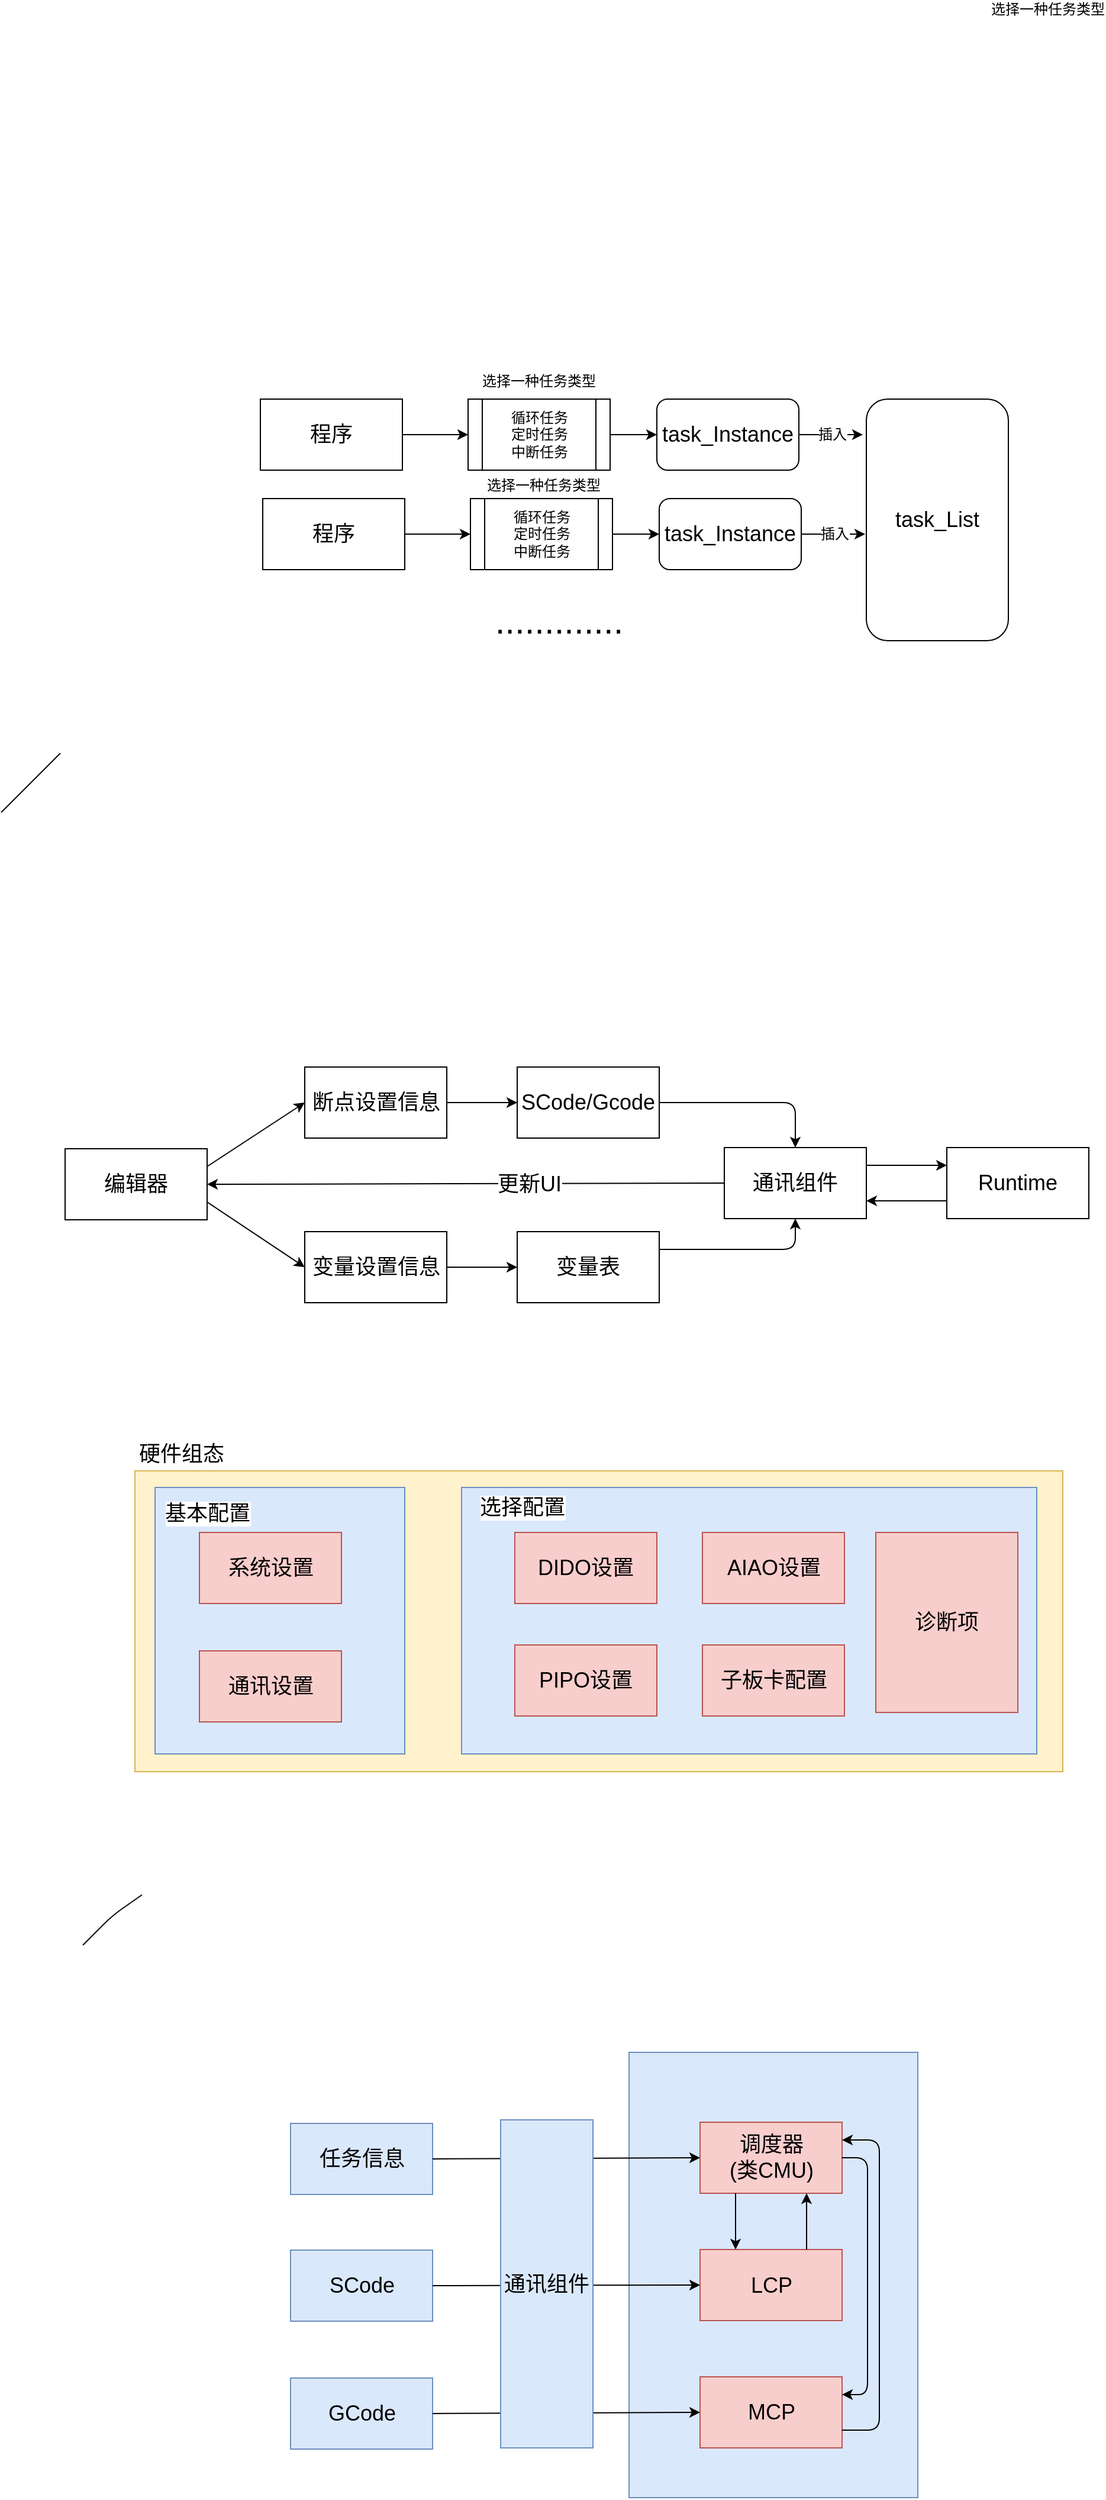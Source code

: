 <mxfile version="12.2.6" type="github" pages="1">
  <diagram id="iVK3ShdwLWbgninj1tHv" name="Page-1">
    <mxGraphModel dx="1488" dy="998" grid="0" gridSize="10" guides="1" tooltips="1" connect="1" arrows="1" fold="1" page="0" pageScale="1" pageWidth="827" pageHeight="1169" math="0" shadow="0">
      <root>
        <mxCell id="0"/>
        <mxCell id="1" parent="0"/>
        <mxCell id="r77TQMJBqD1MutyU2JvS-3" value="" style="rounded=0;whiteSpace=wrap;html=1;fillColor=#dae8fc;strokeColor=#6c8ebf;" vertex="1" parent="1">
          <mxGeometry x="269.5" y="1640" width="244" height="376" as="geometry"/>
        </mxCell>
        <mxCell id="p2M6NOosVOnFMMnS_r7A-87" value="" style="rounded=0;whiteSpace=wrap;html=1;fontSize=18;fillColor=#fff2cc;strokeColor=#d6b656;" parent="1" vertex="1">
          <mxGeometry x="-148" y="1149" width="784" height="254" as="geometry"/>
        </mxCell>
        <mxCell id="p2M6NOosVOnFMMnS_r7A-80" value="" style="rounded=0;whiteSpace=wrap;html=1;fontSize=18;fillColor=#dae8fc;strokeColor=#6c8ebf;" parent="1" vertex="1">
          <mxGeometry x="128" y="1163" width="486" height="225" as="geometry"/>
        </mxCell>
        <mxCell id="p2M6NOosVOnFMMnS_r7A-79" value="" style="rounded=0;whiteSpace=wrap;html=1;fontSize=18;fillColor=#dae8fc;strokeColor=#6c8ebf;" parent="1" vertex="1">
          <mxGeometry x="-131" y="1163" width="211" height="225" as="geometry"/>
        </mxCell>
        <mxCell id="p2M6NOosVOnFMMnS_r7A-1" value="&lt;font style=&quot;font-size: 18px;&quot;&gt;程序&lt;/font&gt;" style="rounded=0;whiteSpace=wrap;html=1;fontSize=18;" parent="1" vertex="1">
          <mxGeometry x="-42" y="244" width="120" height="60" as="geometry"/>
        </mxCell>
        <mxCell id="p2M6NOosVOnFMMnS_r7A-2" value="" style="endArrow=classic;html=1;exitX=1;exitY=0.5;exitDx=0;exitDy=0;entryX=0;entryY=0.5;entryDx=0;entryDy=0;" parent="1" source="p2M6NOosVOnFMMnS_r7A-11" target="p2M6NOosVOnFMMnS_r7A-5" edge="1">
          <mxGeometry width="50" height="50" relative="1" as="geometry">
            <mxPoint x="-42" y="375" as="sourcePoint"/>
            <mxPoint x="156" y="274" as="targetPoint"/>
          </mxGeometry>
        </mxCell>
        <mxCell id="p2M6NOosVOnFMMnS_r7A-5" value="task_Instance" style="rounded=1;whiteSpace=wrap;html=1;fontSize=18;" parent="1" vertex="1">
          <mxGeometry x="293" y="244" width="120" height="60" as="geometry"/>
        </mxCell>
        <mxCell id="p2M6NOosVOnFMMnS_r7A-11" value="&lt;div&gt;循环任务&lt;/div&gt;&lt;div&gt;定时任务&lt;/div&gt;&lt;div&gt;中断任务&lt;br&gt;&lt;/div&gt;" style="shape=process;whiteSpace=wrap;html=1;backgroundOutline=1;" parent="1" vertex="1">
          <mxGeometry x="133.5" y="244" width="120" height="60" as="geometry"/>
        </mxCell>
        <mxCell id="p2M6NOosVOnFMMnS_r7A-12" value="" style="endArrow=classic;html=1;exitX=1;exitY=0.5;exitDx=0;exitDy=0;entryX=0;entryY=0.5;entryDx=0;entryDy=0;" parent="1" source="p2M6NOosVOnFMMnS_r7A-1" target="p2M6NOosVOnFMMnS_r7A-11" edge="1">
          <mxGeometry width="50" height="50" relative="1" as="geometry">
            <mxPoint x="78" y="274" as="sourcePoint"/>
            <mxPoint x="217" y="274" as="targetPoint"/>
          </mxGeometry>
        </mxCell>
        <mxCell id="p2M6NOosVOnFMMnS_r7A-14" value="" style="endArrow=none;html=1;" parent="1" edge="1">
          <mxGeometry width="50" height="50" relative="1" as="geometry">
            <mxPoint x="-261" y="593" as="sourcePoint"/>
            <mxPoint x="-211" y="543" as="targetPoint"/>
          </mxGeometry>
        </mxCell>
        <mxCell id="p2M6NOosVOnFMMnS_r7A-16" value="选择一种任务类型" style="text;html=1;resizable=0;points=[];align=center;verticalAlign=middle;labelBackgroundColor=#ffffff;" parent="p2M6NOosVOnFMMnS_r7A-14" vertex="1" connectable="0">
          <mxGeometry x="0.5" y="4" relative="1" as="geometry">
            <mxPoint x="419.5" y="-324" as="offset"/>
          </mxGeometry>
        </mxCell>
        <mxCell id="p2M6NOosVOnFMMnS_r7A-37" value="&lt;font style=&quot;font-size: 30px&quot;&gt;.............&lt;/font&gt;" style="text;html=1;resizable=0;points=[];align=center;verticalAlign=middle;labelBackgroundColor=#ffffff;fontSize=18;" parent="p2M6NOosVOnFMMnS_r7A-14" vertex="1" connectable="0">
          <mxGeometry x="0.236" y="1" relative="1" as="geometry">
            <mxPoint x="441" y="-130.5" as="offset"/>
          </mxGeometry>
        </mxCell>
        <mxCell id="p2M6NOosVOnFMMnS_r7A-18" value="" style="endArrow=classic;html=1;exitX=1;exitY=0.5;exitDx=0;exitDy=0;" parent="1" edge="1">
          <mxGeometry width="50" height="50" relative="1" as="geometry">
            <mxPoint x="413.0" y="274" as="sourcePoint"/>
            <mxPoint x="467" y="274" as="targetPoint"/>
          </mxGeometry>
        </mxCell>
        <mxCell id="p2M6NOosVOnFMMnS_r7A-19" value="插入" style="text;html=1;resizable=0;points=[];align=center;verticalAlign=middle;labelBackgroundColor=#ffffff;" parent="p2M6NOosVOnFMMnS_r7A-18" vertex="1" connectable="0">
          <mxGeometry x="0.141" y="-1" relative="1" as="geometry">
            <mxPoint x="-3.5" y="-1" as="offset"/>
          </mxGeometry>
        </mxCell>
        <mxCell id="p2M6NOosVOnFMMnS_r7A-28" value="程序" style="rounded=0;whiteSpace=wrap;html=1;fontSize=18;" parent="1" vertex="1">
          <mxGeometry x="-40" y="328" width="120" height="60" as="geometry"/>
        </mxCell>
        <mxCell id="p2M6NOosVOnFMMnS_r7A-29" value="" style="endArrow=classic;html=1;exitX=1;exitY=0.5;exitDx=0;exitDy=0;entryX=0;entryY=0.5;entryDx=0;entryDy=0;" parent="1" source="p2M6NOosVOnFMMnS_r7A-31" target="p2M6NOosVOnFMMnS_r7A-30" edge="1">
          <mxGeometry width="50" height="50" relative="1" as="geometry">
            <mxPoint x="-40" y="459" as="sourcePoint"/>
            <mxPoint x="158" y="358" as="targetPoint"/>
          </mxGeometry>
        </mxCell>
        <mxCell id="p2M6NOosVOnFMMnS_r7A-30" value="task_Instance" style="rounded=1;whiteSpace=wrap;html=1;fontSize=18;" parent="1" vertex="1">
          <mxGeometry x="295" y="328" width="120" height="60" as="geometry"/>
        </mxCell>
        <mxCell id="p2M6NOosVOnFMMnS_r7A-31" value="&lt;div&gt;循环任务&lt;/div&gt;&lt;div&gt;定时任务&lt;/div&gt;&lt;div&gt;中断任务&lt;br&gt;&lt;/div&gt;" style="shape=process;whiteSpace=wrap;html=1;backgroundOutline=1;" parent="1" vertex="1">
          <mxGeometry x="135.5" y="328" width="120" height="60" as="geometry"/>
        </mxCell>
        <mxCell id="p2M6NOosVOnFMMnS_r7A-32" value="" style="endArrow=classic;html=1;exitX=1;exitY=0.5;exitDx=0;exitDy=0;entryX=0;entryY=0.5;entryDx=0;entryDy=0;" parent="1" source="p2M6NOosVOnFMMnS_r7A-28" target="p2M6NOosVOnFMMnS_r7A-31" edge="1">
          <mxGeometry width="50" height="50" relative="1" as="geometry">
            <mxPoint x="80" y="358" as="sourcePoint"/>
            <mxPoint x="219" y="358" as="targetPoint"/>
          </mxGeometry>
        </mxCell>
        <mxCell id="p2M6NOosVOnFMMnS_r7A-33" value="选择一种任务类型" style="text;html=1;resizable=0;points=[];align=center;verticalAlign=middle;labelBackgroundColor=#ffffff;" parent="1" vertex="1" connectable="0">
          <mxGeometry x="-80.779" y="560.122" as="geometry">
            <mxPoint x="278" y="-243" as="offset"/>
          </mxGeometry>
        </mxCell>
        <mxCell id="p2M6NOosVOnFMMnS_r7A-34" value="" style="endArrow=classic;html=1;exitX=1;exitY=0.5;exitDx=0;exitDy=0;" parent="1" edge="1">
          <mxGeometry width="50" height="50" relative="1" as="geometry">
            <mxPoint x="415.0" y="358.0" as="sourcePoint"/>
            <mxPoint x="469" y="358.0" as="targetPoint"/>
          </mxGeometry>
        </mxCell>
        <mxCell id="p2M6NOosVOnFMMnS_r7A-35" value="插入" style="text;html=1;resizable=0;points=[];align=center;verticalAlign=middle;labelBackgroundColor=#ffffff;" parent="p2M6NOosVOnFMMnS_r7A-34" vertex="1" connectable="0">
          <mxGeometry x="0.141" y="-1" relative="1" as="geometry">
            <mxPoint x="-3.5" y="-1" as="offset"/>
          </mxGeometry>
        </mxCell>
        <mxCell id="p2M6NOosVOnFMMnS_r7A-36" value="task_List" style="rounded=1;whiteSpace=wrap;html=1;fontSize=18;" parent="1" vertex="1">
          <mxGeometry x="470" y="244" width="120" height="204" as="geometry"/>
        </mxCell>
        <mxCell id="p2M6NOosVOnFMMnS_r7A-38" value="选择一种任务类型" style="text;html=1;resizable=0;points=[];align=center;verticalAlign=middle;labelBackgroundColor=#ffffff;" parent="1" vertex="1" connectable="0">
          <mxGeometry x="203.384" y="238.459" as="geometry">
            <mxPoint x="419.5" y="-324" as="offset"/>
          </mxGeometry>
        </mxCell>
        <mxCell id="p2M6NOosVOnFMMnS_r7A-39" value="选择一种任务类型" style="text;html=1;resizable=0;points=[];align=center;verticalAlign=middle;labelBackgroundColor=#ffffff;" parent="1" vertex="1" connectable="0">
          <mxGeometry x="203.384" y="238.459" as="geometry">
            <mxPoint x="419.5" y="-324" as="offset"/>
          </mxGeometry>
        </mxCell>
        <mxCell id="p2M6NOosVOnFMMnS_r7A-42" value="断点设置信息" style="rounded=0;whiteSpace=wrap;html=1;fontSize=18;" parent="1" vertex="1">
          <mxGeometry x="-4.5" y="808" width="120" height="60" as="geometry"/>
        </mxCell>
        <mxCell id="p2M6NOosVOnFMMnS_r7A-43" value="变量设置信息" style="rounded=0;whiteSpace=wrap;html=1;fontSize=18;" parent="1" vertex="1">
          <mxGeometry x="-4.5" y="947" width="120" height="60" as="geometry"/>
        </mxCell>
        <mxCell id="p2M6NOosVOnFMMnS_r7A-44" value="SCode/Gcode" style="rounded=0;whiteSpace=wrap;html=1;fontSize=18;" parent="1" vertex="1">
          <mxGeometry x="175" y="808" width="120" height="60" as="geometry"/>
        </mxCell>
        <mxCell id="p2M6NOosVOnFMMnS_r7A-45" value="变量表" style="rounded=0;whiteSpace=wrap;html=1;fontSize=18;" parent="1" vertex="1">
          <mxGeometry x="175" y="947" width="120" height="60" as="geometry"/>
        </mxCell>
        <mxCell id="p2M6NOosVOnFMMnS_r7A-46" value="通讯组件" style="rounded=0;whiteSpace=wrap;html=1;fontSize=18;" parent="1" vertex="1">
          <mxGeometry x="350" y="876" width="120" height="60" as="geometry"/>
        </mxCell>
        <mxCell id="p2M6NOosVOnFMMnS_r7A-47" value="Runtime" style="rounded=0;whiteSpace=wrap;html=1;fontSize=18;" parent="1" vertex="1">
          <mxGeometry x="538" y="876" width="120" height="60" as="geometry"/>
        </mxCell>
        <mxCell id="p2M6NOosVOnFMMnS_r7A-48" value="" style="endArrow=classic;html=1;fontSize=18;fontColor=#000000;exitX=1;exitY=0.5;exitDx=0;exitDy=0;entryX=0;entryY=0.5;entryDx=0;entryDy=0;" parent="1" source="p2M6NOosVOnFMMnS_r7A-42" target="p2M6NOosVOnFMMnS_r7A-44" edge="1">
          <mxGeometry width="50" height="50" relative="1" as="geometry">
            <mxPoint x="-31" y="1036" as="sourcePoint"/>
            <mxPoint x="19" y="986" as="targetPoint"/>
          </mxGeometry>
        </mxCell>
        <mxCell id="p2M6NOosVOnFMMnS_r7A-49" value="" style="endArrow=classic;html=1;fontSize=18;fontColor=#000000;exitX=1;exitY=0.5;exitDx=0;exitDy=0;" parent="1" source="p2M6NOosVOnFMMnS_r7A-43" target="p2M6NOosVOnFMMnS_r7A-45" edge="1">
          <mxGeometry width="50" height="50" relative="1" as="geometry">
            <mxPoint x="-31" y="1078" as="sourcePoint"/>
            <mxPoint x="19" y="1028" as="targetPoint"/>
          </mxGeometry>
        </mxCell>
        <mxCell id="p2M6NOosVOnFMMnS_r7A-50" value="" style="endArrow=classic;html=1;fontSize=18;fontColor=#000000;exitX=1;exitY=0.5;exitDx=0;exitDy=0;entryX=0.5;entryY=0;entryDx=0;entryDy=0;" parent="1" source="p2M6NOosVOnFMMnS_r7A-44" target="p2M6NOosVOnFMMnS_r7A-46" edge="1">
          <mxGeometry width="50" height="50" relative="1" as="geometry">
            <mxPoint x="125.5" y="848" as="sourcePoint"/>
            <mxPoint x="185" y="848" as="targetPoint"/>
            <Array as="points">
              <mxPoint x="410" y="838"/>
            </Array>
          </mxGeometry>
        </mxCell>
        <mxCell id="p2M6NOosVOnFMMnS_r7A-51" value="" style="endArrow=classic;html=1;fontSize=18;fontColor=#000000;exitX=1;exitY=0.25;exitDx=0;exitDy=0;entryX=0.5;entryY=1;entryDx=0;entryDy=0;" parent="1" source="p2M6NOosVOnFMMnS_r7A-45" target="p2M6NOosVOnFMMnS_r7A-46" edge="1">
          <mxGeometry width="50" height="50" relative="1" as="geometry">
            <mxPoint x="-31" y="1036" as="sourcePoint"/>
            <mxPoint x="19" y="986" as="targetPoint"/>
            <Array as="points">
              <mxPoint x="410" y="962"/>
            </Array>
          </mxGeometry>
        </mxCell>
        <mxCell id="p2M6NOosVOnFMMnS_r7A-53" value="" style="endArrow=classic;html=1;fontSize=18;fontColor=#000000;exitX=1;exitY=0.25;exitDx=0;exitDy=0;entryX=0;entryY=0.25;entryDx=0;entryDy=0;" parent="1" source="p2M6NOosVOnFMMnS_r7A-46" target="p2M6NOosVOnFMMnS_r7A-47" edge="1">
          <mxGeometry width="50" height="50" relative="1" as="geometry">
            <mxPoint x="-31" y="1036" as="sourcePoint"/>
            <mxPoint x="19" y="986" as="targetPoint"/>
          </mxGeometry>
        </mxCell>
        <mxCell id="p2M6NOosVOnFMMnS_r7A-54" value="" style="endArrow=classic;html=1;fontSize=18;fontColor=#000000;exitX=0;exitY=0.75;exitDx=0;exitDy=0;entryX=1;entryY=0.75;entryDx=0;entryDy=0;" parent="1" source="p2M6NOosVOnFMMnS_r7A-47" target="p2M6NOosVOnFMMnS_r7A-46" edge="1">
          <mxGeometry width="50" height="50" relative="1" as="geometry">
            <mxPoint x="480" y="897" as="sourcePoint"/>
            <mxPoint x="550" y="897" as="targetPoint"/>
          </mxGeometry>
        </mxCell>
        <mxCell id="p2M6NOosVOnFMMnS_r7A-59" value="编辑器" style="rounded=0;whiteSpace=wrap;html=1;fontSize=18;" parent="1" vertex="1">
          <mxGeometry x="-207" y="877" width="120" height="60" as="geometry"/>
        </mxCell>
        <mxCell id="p2M6NOosVOnFMMnS_r7A-61" value="" style="endArrow=classic;html=1;fontSize=18;fontColor=#000000;exitX=1;exitY=0.25;exitDx=0;exitDy=0;entryX=0;entryY=0.5;entryDx=0;entryDy=0;" parent="1" source="p2M6NOosVOnFMMnS_r7A-59" target="p2M6NOosVOnFMMnS_r7A-42" edge="1">
          <mxGeometry width="50" height="50" relative="1" as="geometry">
            <mxPoint x="305" y="972" as="sourcePoint"/>
            <mxPoint x="420" y="927" as="targetPoint"/>
            <Array as="points"/>
          </mxGeometry>
        </mxCell>
        <mxCell id="p2M6NOosVOnFMMnS_r7A-63" value="" style="endArrow=classic;html=1;fontSize=18;fontColor=#000000;exitX=1;exitY=0.75;exitDx=0;exitDy=0;entryX=0;entryY=0.5;entryDx=0;entryDy=0;" parent="1" source="p2M6NOosVOnFMMnS_r7A-59" target="p2M6NOosVOnFMMnS_r7A-43" edge="1">
          <mxGeometry width="50" height="50" relative="1" as="geometry">
            <mxPoint x="-77" y="902" as="sourcePoint"/>
            <mxPoint x="5.5" y="848" as="targetPoint"/>
            <Array as="points"/>
          </mxGeometry>
        </mxCell>
        <mxCell id="p2M6NOosVOnFMMnS_r7A-64" value="" style="endArrow=classic;html=1;fontSize=18;fontColor=#000000;exitX=0;exitY=0.5;exitDx=0;exitDy=0;entryX=1;entryY=0.5;entryDx=0;entryDy=0;" parent="1" source="p2M6NOosVOnFMMnS_r7A-46" target="p2M6NOosVOnFMMnS_r7A-59" edge="1">
          <mxGeometry width="50" height="50" relative="1" as="geometry">
            <mxPoint x="-261" y="1078" as="sourcePoint"/>
            <mxPoint x="-211" y="1028" as="targetPoint"/>
          </mxGeometry>
        </mxCell>
        <mxCell id="p2M6NOosVOnFMMnS_r7A-65" value="&lt;div&gt;更新UI&lt;/div&gt;" style="text;html=1;resizable=0;points=[];align=center;verticalAlign=middle;labelBackgroundColor=#ffffff;fontSize=18;fontColor=#000000;" parent="p2M6NOosVOnFMMnS_r7A-64" vertex="1" connectable="0">
          <mxGeometry x="-0.245" relative="1" as="geometry">
            <mxPoint as="offset"/>
          </mxGeometry>
        </mxCell>
        <mxCell id="p2M6NOosVOnFMMnS_r7A-67" value="通讯设置" style="rounded=0;whiteSpace=wrap;html=1;fontSize=18;fillColor=#f8cecc;strokeColor=#b85450;" parent="1" vertex="1">
          <mxGeometry x="-93.5" y="1301" width="120" height="60" as="geometry"/>
        </mxCell>
        <mxCell id="p2M6NOosVOnFMMnS_r7A-68" value="DIDO设置" style="rounded=0;whiteSpace=wrap;html=1;fontSize=18;fillColor=#f8cecc;strokeColor=#b85450;" parent="1" vertex="1">
          <mxGeometry x="173" y="1201" width="120" height="60" as="geometry"/>
        </mxCell>
        <mxCell id="p2M6NOosVOnFMMnS_r7A-69" value="PIPO设置" style="rounded=0;whiteSpace=wrap;html=1;fontSize=18;fillColor=#f8cecc;strokeColor=#b85450;" parent="1" vertex="1">
          <mxGeometry x="173" y="1296" width="120" height="60" as="geometry"/>
        </mxCell>
        <mxCell id="p2M6NOosVOnFMMnS_r7A-71" value="系统设置" style="rounded=0;whiteSpace=wrap;html=1;fontSize=18;fillColor=#f8cecc;strokeColor=#b85450;" parent="1" vertex="1">
          <mxGeometry x="-93.5" y="1201" width="120" height="60" as="geometry"/>
        </mxCell>
        <mxCell id="p2M6NOosVOnFMMnS_r7A-75" value="AIAO设置" style="rounded=0;whiteSpace=wrap;html=1;fontSize=18;fillColor=#f8cecc;strokeColor=#b85450;" parent="1" vertex="1">
          <mxGeometry x="331.5" y="1201" width="120" height="60" as="geometry"/>
        </mxCell>
        <mxCell id="p2M6NOosVOnFMMnS_r7A-76" value="子板卡配置" style="rounded=0;whiteSpace=wrap;html=1;fontSize=18;fillColor=#f8cecc;strokeColor=#b85450;" parent="1" vertex="1">
          <mxGeometry x="331.5" y="1296" width="120" height="60" as="geometry"/>
        </mxCell>
        <mxCell id="p2M6NOosVOnFMMnS_r7A-81" value="" style="endArrow=none;html=1;fontSize=18;fontColor=#000000;" parent="1" edge="1">
          <mxGeometry width="50" height="50" relative="1" as="geometry">
            <mxPoint x="-192" y="1549.5" as="sourcePoint"/>
            <mxPoint x="-142" y="1507" as="targetPoint"/>
            <Array as="points">
              <mxPoint x="-167" y="1524.5"/>
            </Array>
          </mxGeometry>
        </mxCell>
        <mxCell id="p2M6NOosVOnFMMnS_r7A-82" value="基本配置" style="text;html=1;resizable=0;points=[];align=center;verticalAlign=middle;labelBackgroundColor=#ffffff;fontSize=18;fontColor=#000000;" parent="p2M6NOosVOnFMMnS_r7A-81" vertex="1" connectable="0">
          <mxGeometry x="0.741" relative="1" as="geometry">
            <mxPoint x="61.5" y="-327" as="offset"/>
          </mxGeometry>
        </mxCell>
        <mxCell id="p2M6NOosVOnFMMnS_r7A-85" value="选择配置" style="text;html=1;resizable=0;points=[];align=center;verticalAlign=middle;labelBackgroundColor=#ffffff;fontSize=18;fontColor=#000000;" parent="p2M6NOosVOnFMMnS_r7A-81" vertex="1" connectable="0">
          <mxGeometry x="0.834" relative="1" as="geometry">
            <mxPoint x="325.5" y="-330.5" as="offset"/>
          </mxGeometry>
        </mxCell>
        <mxCell id="p2M6NOosVOnFMMnS_r7A-88" value="硬件组态" style="text;html=1;resizable=0;points=[];align=center;verticalAlign=middle;labelBackgroundColor=#ffffff;fontSize=18;fontColor=#000000;" parent="p2M6NOosVOnFMMnS_r7A-81" vertex="1" connectable="0">
          <mxGeometry x="0.812" y="1" relative="1" as="geometry">
            <mxPoint x="39" y="-375.5" as="offset"/>
          </mxGeometry>
        </mxCell>
        <mxCell id="p2M6NOosVOnFMMnS_r7A-90" value="诊断项" style="rounded=0;whiteSpace=wrap;html=1;fontSize=18;fillColor=#f8cecc;strokeColor=#b85450;" parent="1" vertex="1">
          <mxGeometry x="478" y="1201" width="120" height="152" as="geometry"/>
        </mxCell>
        <mxCell id="p2M6NOosVOnFMMnS_r7A-93" value="SCode" style="rounded=0;whiteSpace=wrap;html=1;fontSize=18;fillColor=#dae8fc;strokeColor=#6c8ebf;" parent="1" vertex="1">
          <mxGeometry x="-16.5" y="1807" width="120" height="60" as="geometry"/>
        </mxCell>
        <mxCell id="p2M6NOosVOnFMMnS_r7A-94" value="GCode" style="rounded=0;whiteSpace=wrap;html=1;fontSize=18;fillColor=#dae8fc;strokeColor=#6c8ebf;" parent="1" vertex="1">
          <mxGeometry x="-16.5" y="1915" width="120" height="60" as="geometry"/>
        </mxCell>
        <mxCell id="p2M6NOosVOnFMMnS_r7A-95" value="任务信息" style="rounded=0;whiteSpace=wrap;html=1;fontSize=18;fillColor=#dae8fc;strokeColor=#6c8ebf;" parent="1" vertex="1">
          <mxGeometry x="-16.5" y="1700" width="120" height="60" as="geometry"/>
        </mxCell>
        <mxCell id="p2M6NOosVOnFMMnS_r7A-96" value="&lt;div&gt;调度器&lt;/div&gt;&lt;div&gt;(类CMU)&lt;br&gt;&lt;/div&gt;" style="rounded=0;whiteSpace=wrap;html=1;fontSize=18;fillColor=#f8cecc;strokeColor=#b85450;" parent="1" vertex="1">
          <mxGeometry x="329.5" y="1699" width="120" height="60" as="geometry"/>
        </mxCell>
        <mxCell id="p2M6NOosVOnFMMnS_r7A-97" value="LCP" style="rounded=0;whiteSpace=wrap;html=1;fontSize=18;fillColor=#f8cecc;strokeColor=#b85450;" parent="1" vertex="1">
          <mxGeometry x="329.5" y="1806.5" width="120" height="60" as="geometry"/>
        </mxCell>
        <mxCell id="p2M6NOosVOnFMMnS_r7A-98" value="MCP" style="rounded=0;whiteSpace=wrap;html=1;fontSize=18;fillColor=#f8cecc;strokeColor=#b85450;" parent="1" vertex="1">
          <mxGeometry x="329.5" y="1914" width="120" height="60" as="geometry"/>
        </mxCell>
        <mxCell id="p2M6NOosVOnFMMnS_r7A-99" value="" style="endArrow=classic;html=1;fontSize=18;fontColor=#000000;exitX=1;exitY=0.5;exitDx=0;exitDy=0;entryX=0;entryY=0.5;entryDx=0;entryDy=0;" parent="1" source="p2M6NOosVOnFMMnS_r7A-95" target="p2M6NOosVOnFMMnS_r7A-96" edge="1">
          <mxGeometry width="50" height="50" relative="1" as="geometry">
            <mxPoint x="-216" y="2046" as="sourcePoint"/>
            <mxPoint x="-166" y="1996" as="targetPoint"/>
          </mxGeometry>
        </mxCell>
        <mxCell id="p2M6NOosVOnFMMnS_r7A-102" value="" style="endArrow=classic;html=1;fontSize=18;fontColor=#000000;exitX=1;exitY=0.5;exitDx=0;exitDy=0;entryX=0;entryY=0.5;entryDx=0;entryDy=0;" parent="1" source="p2M6NOosVOnFMMnS_r7A-93" target="p2M6NOosVOnFMMnS_r7A-97" edge="1">
          <mxGeometry width="50" height="50" relative="1" as="geometry">
            <mxPoint x="113.5" y="1740" as="sourcePoint"/>
            <mxPoint x="305" y="1740" as="targetPoint"/>
          </mxGeometry>
        </mxCell>
        <mxCell id="p2M6NOosVOnFMMnS_r7A-103" value="" style="endArrow=classic;html=1;fontSize=18;fontColor=#000000;exitX=1;exitY=0.5;exitDx=0;exitDy=0;entryX=0;entryY=0.5;entryDx=0;entryDy=0;" parent="1" source="p2M6NOosVOnFMMnS_r7A-94" target="p2M6NOosVOnFMMnS_r7A-98" edge="1">
          <mxGeometry width="50" height="50" relative="1" as="geometry">
            <mxPoint x="123.5" y="1750" as="sourcePoint"/>
            <mxPoint x="315" y="1750" as="targetPoint"/>
          </mxGeometry>
        </mxCell>
        <mxCell id="p2M6NOosVOnFMMnS_r7A-101" value="通讯组件" style="rounded=0;whiteSpace=wrap;html=1;fontSize=18;fillColor=#dae8fc;strokeColor=#6c8ebf;" parent="1" vertex="1">
          <mxGeometry x="161" y="1697" width="78" height="277" as="geometry"/>
        </mxCell>
        <mxCell id="p2M6NOosVOnFMMnS_r7A-104" value="" style="endArrow=classic;html=1;fontSize=18;fontColor=#000000;exitX=0.25;exitY=1;exitDx=0;exitDy=0;entryX=0.25;entryY=0;entryDx=0;entryDy=0;" parent="1" source="p2M6NOosVOnFMMnS_r7A-96" target="p2M6NOosVOnFMMnS_r7A-97" edge="1">
          <mxGeometry width="50" height="50" relative="1" as="geometry">
            <mxPoint x="600.5" y="1828" as="sourcePoint"/>
            <mxPoint x="650.5" y="1778" as="targetPoint"/>
          </mxGeometry>
        </mxCell>
        <mxCell id="p2M6NOosVOnFMMnS_r7A-105" value="" style="endArrow=classic;html=1;fontSize=18;fontColor=#000000;exitX=1;exitY=0.5;exitDx=0;exitDy=0;entryX=1;entryY=0.25;entryDx=0;entryDy=0;" parent="1" source="p2M6NOosVOnFMMnS_r7A-96" target="p2M6NOosVOnFMMnS_r7A-98" edge="1">
          <mxGeometry width="50" height="50" relative="1" as="geometry">
            <mxPoint x="399.5" y="1769" as="sourcePoint"/>
            <mxPoint x="399.5" y="1816.5" as="targetPoint"/>
            <Array as="points">
              <mxPoint x="471" y="1729"/>
              <mxPoint x="471" y="1929"/>
            </Array>
          </mxGeometry>
        </mxCell>
        <mxCell id="r77TQMJBqD1MutyU2JvS-4" value="" style="endArrow=classic;html=1;fontSize=18;fontColor=#000000;exitX=0.75;exitY=0;exitDx=0;exitDy=0;entryX=0.75;entryY=1;entryDx=0;entryDy=0;" edge="1" parent="1" source="p2M6NOosVOnFMMnS_r7A-97" target="p2M6NOosVOnFMMnS_r7A-96">
          <mxGeometry width="50" height="50" relative="1" as="geometry">
            <mxPoint x="399.5" y="1769" as="sourcePoint"/>
            <mxPoint x="399.5" y="1816.5" as="targetPoint"/>
          </mxGeometry>
        </mxCell>
        <mxCell id="r77TQMJBqD1MutyU2JvS-6" value="" style="endArrow=none;html=1;fontSize=18;fontColor=#000000;exitX=1;exitY=0.25;exitDx=0;exitDy=0;entryX=1;entryY=0.75;entryDx=0;entryDy=0;startArrow=classic;startFill=1;endFill=0;" edge="1" parent="1" source="p2M6NOosVOnFMMnS_r7A-96" target="p2M6NOosVOnFMMnS_r7A-98">
          <mxGeometry width="50" height="50" relative="1" as="geometry">
            <mxPoint x="459.5" y="1739" as="sourcePoint"/>
            <mxPoint x="459.5" y="1939" as="targetPoint"/>
            <Array as="points">
              <mxPoint x="481" y="1714"/>
              <mxPoint x="481" y="1959"/>
            </Array>
          </mxGeometry>
        </mxCell>
      </root>
    </mxGraphModel>
  </diagram>
</mxfile>
